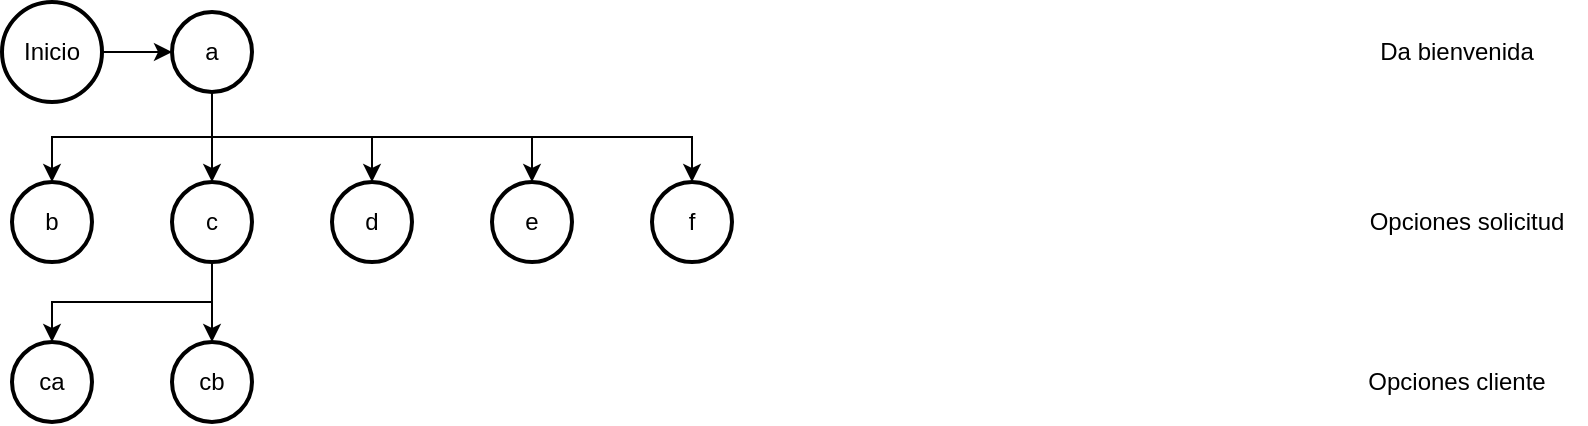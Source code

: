 <mxfile version="24.2.0" type="github">
  <diagram id="C5RBs43oDa-KdzZeNtuy" name="Page-1">
    <mxGraphModel dx="954" dy="600" grid="1" gridSize="10" guides="1" tooltips="1" connect="1" arrows="1" fold="1" page="1" pageScale="1" pageWidth="827" pageHeight="1169" math="0" shadow="0">
      <root>
        <mxCell id="WIyWlLk6GJQsqaUBKTNV-0" />
        <mxCell id="WIyWlLk6GJQsqaUBKTNV-1" parent="WIyWlLk6GJQsqaUBKTNV-0" />
        <mxCell id="XPlNvmz4ujAnJQ8aag3b-0" value="Inicio" style="strokeWidth=2;html=1;shape=mxgraph.flowchart.start_2;whiteSpace=wrap;" vertex="1" parent="WIyWlLk6GJQsqaUBKTNV-1">
          <mxGeometry x="35" y="30" width="50" height="50" as="geometry" />
        </mxCell>
        <mxCell id="XPlNvmz4ujAnJQ8aag3b-1" value="b" style="strokeWidth=2;html=1;shape=mxgraph.flowchart.start_2;whiteSpace=wrap;" vertex="1" parent="WIyWlLk6GJQsqaUBKTNV-1">
          <mxGeometry x="40" y="120" width="40" height="40" as="geometry" />
        </mxCell>
        <mxCell id="XPlNvmz4ujAnJQ8aag3b-7" value="Opciones solicitud" style="text;html=1;align=center;verticalAlign=middle;resizable=0;points=[];autosize=1;strokeColor=none;fillColor=none;" vertex="1" parent="WIyWlLk6GJQsqaUBKTNV-1">
          <mxGeometry x="707" y="125" width="120" height="30" as="geometry" />
        </mxCell>
        <mxCell id="XPlNvmz4ujAnJQ8aag3b-8" value="c" style="strokeWidth=2;html=1;shape=mxgraph.flowchart.start_2;whiteSpace=wrap;" vertex="1" parent="WIyWlLk6GJQsqaUBKTNV-1">
          <mxGeometry x="120" y="120" width="40" height="40" as="geometry" />
        </mxCell>
        <mxCell id="XPlNvmz4ujAnJQ8aag3b-9" value="d" style="strokeWidth=2;html=1;shape=mxgraph.flowchart.start_2;whiteSpace=wrap;" vertex="1" parent="WIyWlLk6GJQsqaUBKTNV-1">
          <mxGeometry x="200" y="120" width="40" height="40" as="geometry" />
        </mxCell>
        <mxCell id="XPlNvmz4ujAnJQ8aag3b-10" value="e" style="strokeWidth=2;html=1;shape=mxgraph.flowchart.start_2;whiteSpace=wrap;" vertex="1" parent="WIyWlLk6GJQsqaUBKTNV-1">
          <mxGeometry x="280" y="120" width="40" height="40" as="geometry" />
        </mxCell>
        <mxCell id="XPlNvmz4ujAnJQ8aag3b-11" value="f" style="strokeWidth=2;html=1;shape=mxgraph.flowchart.start_2;whiteSpace=wrap;" vertex="1" parent="WIyWlLk6GJQsqaUBKTNV-1">
          <mxGeometry x="360" y="120" width="40" height="40" as="geometry" />
        </mxCell>
        <mxCell id="XPlNvmz4ujAnJQ8aag3b-17" value="ca" style="strokeWidth=2;html=1;shape=mxgraph.flowchart.start_2;whiteSpace=wrap;" vertex="1" parent="WIyWlLk6GJQsqaUBKTNV-1">
          <mxGeometry x="40" y="200" width="40" height="40" as="geometry" />
        </mxCell>
        <mxCell id="XPlNvmz4ujAnJQ8aag3b-18" value="cb" style="strokeWidth=2;html=1;shape=mxgraph.flowchart.start_2;whiteSpace=wrap;" vertex="1" parent="WIyWlLk6GJQsqaUBKTNV-1">
          <mxGeometry x="120" y="200" width="40" height="40" as="geometry" />
        </mxCell>
        <mxCell id="XPlNvmz4ujAnJQ8aag3b-19" value="Opciones cliente" style="text;html=1;align=center;verticalAlign=middle;resizable=0;points=[];autosize=1;strokeColor=none;fillColor=none;" vertex="1" parent="WIyWlLk6GJQsqaUBKTNV-1">
          <mxGeometry x="707" y="205" width="110" height="30" as="geometry" />
        </mxCell>
        <mxCell id="XPlNvmz4ujAnJQ8aag3b-20" style="edgeStyle=orthogonalEdgeStyle;rounded=0;orthogonalLoop=1;jettySize=auto;html=1;exitX=0.5;exitY=1;exitDx=0;exitDy=0;exitPerimeter=0;entryX=0.5;entryY=0;entryDx=0;entryDy=0;entryPerimeter=0;" edge="1" parent="WIyWlLk6GJQsqaUBKTNV-1" source="XPlNvmz4ujAnJQ8aag3b-8" target="XPlNvmz4ujAnJQ8aag3b-17">
          <mxGeometry relative="1" as="geometry" />
        </mxCell>
        <mxCell id="XPlNvmz4ujAnJQ8aag3b-21" style="edgeStyle=orthogonalEdgeStyle;rounded=0;orthogonalLoop=1;jettySize=auto;html=1;exitX=0.5;exitY=1;exitDx=0;exitDy=0;exitPerimeter=0;entryX=0.5;entryY=0;entryDx=0;entryDy=0;entryPerimeter=0;" edge="1" parent="WIyWlLk6GJQsqaUBKTNV-1" source="XPlNvmz4ujAnJQ8aag3b-8" target="XPlNvmz4ujAnJQ8aag3b-18">
          <mxGeometry relative="1" as="geometry" />
        </mxCell>
        <mxCell id="XPlNvmz4ujAnJQ8aag3b-22" value="a" style="strokeWidth=2;html=1;shape=mxgraph.flowchart.start_2;whiteSpace=wrap;" vertex="1" parent="WIyWlLk6GJQsqaUBKTNV-1">
          <mxGeometry x="120" y="35" width="40" height="40" as="geometry" />
        </mxCell>
        <mxCell id="XPlNvmz4ujAnJQ8aag3b-23" style="edgeStyle=orthogonalEdgeStyle;rounded=0;orthogonalLoop=1;jettySize=auto;html=1;exitX=0.5;exitY=1;exitDx=0;exitDy=0;exitPerimeter=0;entryX=0.5;entryY=0;entryDx=0;entryDy=0;entryPerimeter=0;" edge="1" parent="WIyWlLk6GJQsqaUBKTNV-1" source="XPlNvmz4ujAnJQ8aag3b-22" target="XPlNvmz4ujAnJQ8aag3b-1">
          <mxGeometry relative="1" as="geometry" />
        </mxCell>
        <mxCell id="XPlNvmz4ujAnJQ8aag3b-24" style="edgeStyle=orthogonalEdgeStyle;rounded=0;orthogonalLoop=1;jettySize=auto;html=1;exitX=0.5;exitY=1;exitDx=0;exitDy=0;exitPerimeter=0;entryX=0.5;entryY=0;entryDx=0;entryDy=0;entryPerimeter=0;" edge="1" parent="WIyWlLk6GJQsqaUBKTNV-1" source="XPlNvmz4ujAnJQ8aag3b-22" target="XPlNvmz4ujAnJQ8aag3b-8">
          <mxGeometry relative="1" as="geometry" />
        </mxCell>
        <mxCell id="XPlNvmz4ujAnJQ8aag3b-25" style="edgeStyle=orthogonalEdgeStyle;rounded=0;orthogonalLoop=1;jettySize=auto;html=1;exitX=0.5;exitY=1;exitDx=0;exitDy=0;exitPerimeter=0;entryX=0.5;entryY=0;entryDx=0;entryDy=0;entryPerimeter=0;" edge="1" parent="WIyWlLk6GJQsqaUBKTNV-1" source="XPlNvmz4ujAnJQ8aag3b-22" target="XPlNvmz4ujAnJQ8aag3b-11">
          <mxGeometry relative="1" as="geometry" />
        </mxCell>
        <mxCell id="XPlNvmz4ujAnJQ8aag3b-26" value="Da bienvenida" style="text;html=1;align=center;verticalAlign=middle;resizable=0;points=[];autosize=1;strokeColor=none;fillColor=none;" vertex="1" parent="WIyWlLk6GJQsqaUBKTNV-1">
          <mxGeometry x="712" y="40" width="100" height="30" as="geometry" />
        </mxCell>
        <mxCell id="XPlNvmz4ujAnJQ8aag3b-27" style="edgeStyle=orthogonalEdgeStyle;rounded=0;orthogonalLoop=1;jettySize=auto;html=1;exitX=1;exitY=0.5;exitDx=0;exitDy=0;exitPerimeter=0;entryX=0;entryY=0.5;entryDx=0;entryDy=0;entryPerimeter=0;" edge="1" parent="WIyWlLk6GJQsqaUBKTNV-1" source="XPlNvmz4ujAnJQ8aag3b-0" target="XPlNvmz4ujAnJQ8aag3b-22">
          <mxGeometry relative="1" as="geometry" />
        </mxCell>
        <mxCell id="XPlNvmz4ujAnJQ8aag3b-28" style="edgeStyle=orthogonalEdgeStyle;rounded=0;orthogonalLoop=1;jettySize=auto;html=1;exitX=0.5;exitY=1;exitDx=0;exitDy=0;exitPerimeter=0;entryX=0.5;entryY=0;entryDx=0;entryDy=0;entryPerimeter=0;" edge="1" parent="WIyWlLk6GJQsqaUBKTNV-1" source="XPlNvmz4ujAnJQ8aag3b-22" target="XPlNvmz4ujAnJQ8aag3b-9">
          <mxGeometry relative="1" as="geometry" />
        </mxCell>
        <mxCell id="XPlNvmz4ujAnJQ8aag3b-29" style="edgeStyle=orthogonalEdgeStyle;rounded=0;orthogonalLoop=1;jettySize=auto;html=1;exitX=0.5;exitY=1;exitDx=0;exitDy=0;exitPerimeter=0;entryX=0.5;entryY=0;entryDx=0;entryDy=0;entryPerimeter=0;" edge="1" parent="WIyWlLk6GJQsqaUBKTNV-1" source="XPlNvmz4ujAnJQ8aag3b-22" target="XPlNvmz4ujAnJQ8aag3b-10">
          <mxGeometry relative="1" as="geometry" />
        </mxCell>
      </root>
    </mxGraphModel>
  </diagram>
</mxfile>
